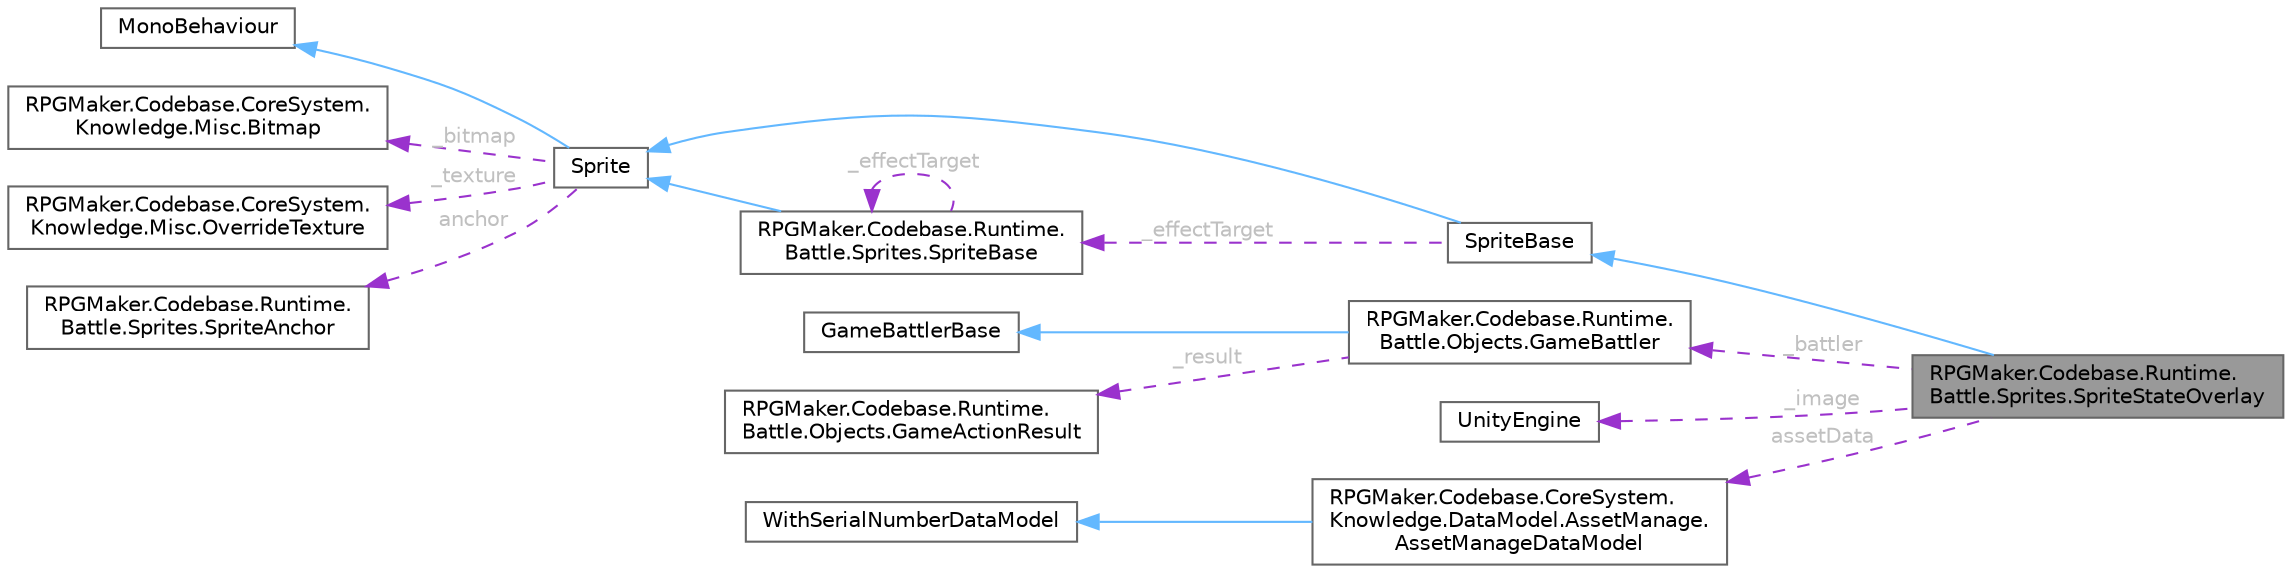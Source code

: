 digraph "RPGMaker.Codebase.Runtime.Battle.Sprites.SpriteStateOverlay"
{
 // LATEX_PDF_SIZE
  bgcolor="transparent";
  edge [fontname=Helvetica,fontsize=10,labelfontname=Helvetica,labelfontsize=10];
  node [fontname=Helvetica,fontsize=10,shape=box,height=0.2,width=0.4];
  rankdir="LR";
  Node1 [id="Node000001",label="RPGMaker.Codebase.Runtime.\lBattle.Sprites.SpriteStateOverlay",height=0.2,width=0.4,color="gray40", fillcolor="grey60", style="filled", fontcolor="black",tooltip="😁 ステート画像(img/system/States.png)のスプライト"];
  Node2 -> Node1 [id="edge1_Node000001_Node000002",dir="back",color="steelblue1",style="solid",tooltip=" "];
  Node2 [id="Node000002",label="SpriteBase",height=0.2,width=0.4,color="gray40", fillcolor="white", style="filled",URL="$db/d42/class_r_p_g_maker_1_1_codebase_1_1_runtime_1_1_battle_1_1_sprites_1_1_sprite_base.html",tooltip="😁 アニメーションする表示物のためのクラス"];
  Node3 -> Node2 [id="edge2_Node000002_Node000003",dir="back",color="steelblue1",style="solid",tooltip=" "];
  Node3 [id="Node000003",label="Sprite",height=0.2,width=0.4,color="gray40", fillcolor="white", style="filled",URL="$de/db2/class_r_p_g_maker_1_1_codebase_1_1_runtime_1_1_battle_1_1_sprites_1_1_sprite.html",tooltip="😁 Unity用の部品"];
  Node4 -> Node3 [id="edge3_Node000003_Node000004",dir="back",color="steelblue1",style="solid",tooltip=" "];
  Node4 [id="Node000004",label="MonoBehaviour",height=0.2,width=0.4,color="gray40", fillcolor="white", style="filled",tooltip=" "];
  Node5 -> Node3 [id="edge4_Node000003_Node000005",dir="back",color="darkorchid3",style="dashed",tooltip=" ",label=" _bitmap",fontcolor="grey" ];
  Node5 [id="Node000005",label="RPGMaker.Codebase.CoreSystem.\lKnowledge.Misc.Bitmap",height=0.2,width=0.4,color="gray40", fillcolor="white", style="filled",URL="$db/d8a/class_r_p_g_maker_1_1_codebase_1_1_core_system_1_1_knowledge_1_1_misc_1_1_bitmap.html",tooltip="😁 ビットマップ"];
  Node6 -> Node3 [id="edge5_Node000003_Node000006",dir="back",color="darkorchid3",style="dashed",tooltip=" ",label=" _texture",fontcolor="grey" ];
  Node6 [id="Node000006",label="RPGMaker.Codebase.CoreSystem.\lKnowledge.Misc.OverrideTexture",height=0.2,width=0.4,color="gray40", fillcolor="white", style="filled",URL="$d2/dfe/class_r_p_g_maker_1_1_codebase_1_1_core_system_1_1_knowledge_1_1_misc_1_1_override_texture.html",tooltip="😁 上書きテクスチャー"];
  Node7 -> Node3 [id="edge6_Node000003_Node000007",dir="back",color="darkorchid3",style="dashed",tooltip=" ",label=" anchor",fontcolor="grey" ];
  Node7 [id="Node000007",label="RPGMaker.Codebase.Runtime.\lBattle.Sprites.SpriteAnchor",height=0.2,width=0.4,color="gray40", fillcolor="white", style="filled",URL="$dc/d5b/class_r_p_g_maker_1_1_codebase_1_1_runtime_1_1_battle_1_1_sprites_1_1_sprite_anchor.html",tooltip="😁 SpriteのAnchor設定用クラス"];
  Node8 -> Node2 [id="edge7_Node000002_Node000008",dir="back",color="darkorchid3",style="dashed",tooltip=" ",label=" _effectTarget",fontcolor="grey" ];
  Node8 [id="Node000008",label="RPGMaker.Codebase.Runtime.\lBattle.Sprites.SpriteBase",height=0.2,width=0.4,color="gray40", fillcolor="white", style="filled",URL="$db/d42/class_r_p_g_maker_1_1_codebase_1_1_runtime_1_1_battle_1_1_sprites_1_1_sprite_base.html",tooltip="😁 アニメーションする表示物のためのクラス"];
  Node3 -> Node8 [id="edge8_Node000008_Node000003",dir="back",color="steelblue1",style="solid",tooltip=" "];
  Node8 -> Node8 [id="edge9_Node000008_Node000008",dir="back",color="darkorchid3",style="dashed",tooltip=" ",label=" _effectTarget",fontcolor="grey" ];
  Node9 -> Node1 [id="edge10_Node000001_Node000009",dir="back",color="darkorchid3",style="dashed",tooltip=" ",label=" _battler",fontcolor="grey" ];
  Node9 [id="Node000009",label="RPGMaker.Codebase.Runtime.\lBattle.Objects.GameBattler",height=0.2,width=0.4,color="gray40", fillcolor="white", style="filled",URL="$d6/de6/class_r_p_g_maker_1_1_codebase_1_1_runtime_1_1_battle_1_1_objects_1_1_game_battler.html",tooltip="😁 戦闘シーンでのアイコンやアニメーションを含む、バトラーの動作を制御する"];
  Node10 -> Node9 [id="edge11_Node000009_Node000010",dir="back",color="steelblue1",style="solid",tooltip=" "];
  Node10 [id="Node000010",label="GameBattlerBase",height=0.2,width=0.4,color="gray40", fillcolor="white", style="filled",URL="$d2/d70/class_r_p_g_maker_1_1_codebase_1_1_runtime_1_1_battle_1_1_objects_1_1_game_battler_base.html",tooltip="😁 BattleManager に保持され、戦闘シーンでのパラメータの計算に利用される"];
  Node11 -> Node9 [id="edge12_Node000009_Node000011",dir="back",color="darkorchid3",style="dashed",tooltip=" ",label=" _result",fontcolor="grey" ];
  Node11 [id="Node000011",label="RPGMaker.Codebase.Runtime.\lBattle.Objects.GameActionResult",height=0.2,width=0.4,color="gray40", fillcolor="white", style="filled",URL="$db/d27/class_r_p_g_maker_1_1_codebase_1_1_runtime_1_1_battle_1_1_objects_1_1_game_action_result.html",tooltip="😁 Game_Action の結果を記述したオブジェクト"];
  Node12 -> Node1 [id="edge13_Node000001_Node000012",dir="back",color="darkorchid3",style="dashed",tooltip=" ",label=" _image",fontcolor="grey" ];
  Node12 [id="Node000012",label="UnityEngine",height=0.2,width=0.4,color="gray40", fillcolor="white", style="filled",tooltip=" "];
  Node13 -> Node1 [id="edge14_Node000001_Node000013",dir="back",color="darkorchid3",style="dashed",tooltip=" ",label=" assetData",fontcolor="grey" ];
  Node13 [id="Node000013",label="RPGMaker.Codebase.CoreSystem.\lKnowledge.DataModel.AssetManage.\lAssetManageDataModel",height=0.2,width=0.4,color="gray40", fillcolor="white", style="filled",URL="$d0/d6d/class_r_p_g_maker_1_1_codebase_1_1_core_system_1_1_knowledge_1_1_data_model_1_1_asset_manage_1_1_asset_manage_data_model.html",tooltip="😁 資産管理データ・モデル"];
  Node14 -> Node13 [id="edge15_Node000013_Node000014",dir="back",color="steelblue1",style="solid",tooltip=" "];
  Node14 [id="Node000014",label="WithSerialNumberDataModel",height=0.2,width=0.4,color="gray40", fillcolor="white", style="filled",tooltip=" "];
}
